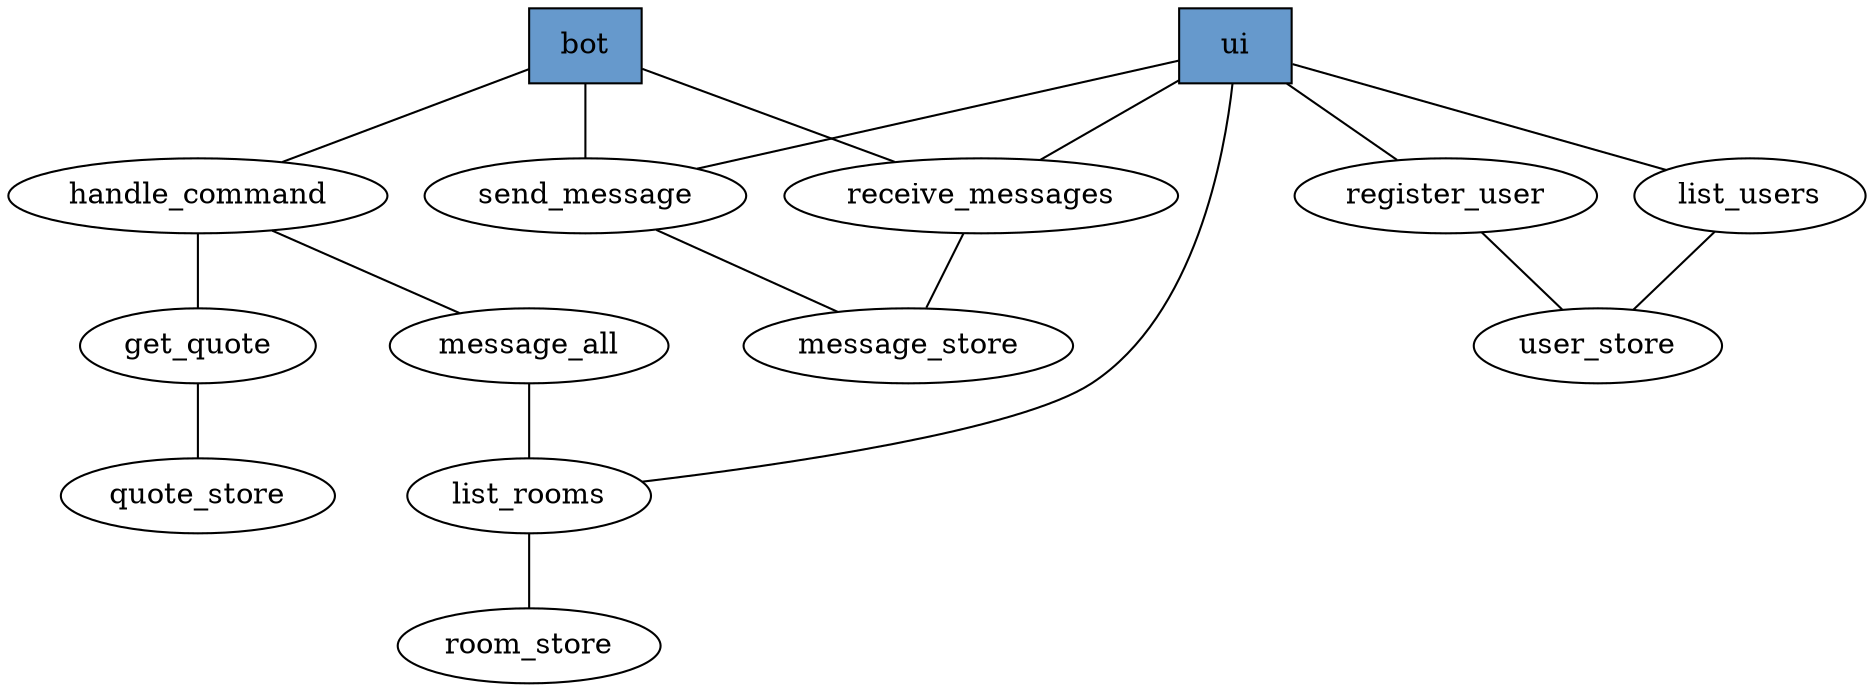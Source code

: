 graph {
    node [shape=rect style=filled fillcolor="#6699cc"]
    ui
    bot

    node [shape=ellipse style=unfilled]

    ui -- {
        send_message
        receive_messages
        register_user
        list_users
        list_rooms
    }

    bot -- {
        send_message
        receive_messages
        handle_command
    }

    send_message -- {
        message_store
    }

    receive_messages -- {
        message_store
    }

    register_user -- {
        user_store
    }

    list_users -- {
        user_store
    }

    list_rooms -- {
        room_store
    }

    handle_command -- {
        get_quote
        message_all
    }

    get_quote -- {
        quote_store
    }

    message_all -- {
        list_rooms
    }
}
